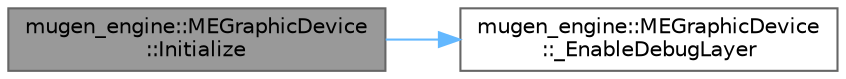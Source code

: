 digraph "mugen_engine::MEGraphicDevice::Initialize"
{
 // LATEX_PDF_SIZE
  bgcolor="transparent";
  edge [fontname=Helvetica,fontsize=10,labelfontname=Helvetica,labelfontsize=10];
  node [fontname=Helvetica,fontsize=10,shape=box,height=0.2,width=0.4];
  rankdir="LR";
  Node1 [id="Node000001",label="mugen_engine::MEGraphicDevice\l::Initialize",height=0.2,width=0.4,color="gray40", fillcolor="grey60", style="filled", fontcolor="black",tooltip="最初に必ず呼ばれる初期化処理"];
  Node1 -> Node2 [id="edge1_Node000001_Node000002",color="steelblue1",style="solid",tooltip=" "];
  Node2 [id="Node000002",label="mugen_engine::MEGraphicDevice\l::_EnableDebugLayer",height=0.2,width=0.4,color="grey40", fillcolor="white", style="filled",URL="$classmugen__engine_1_1_m_e_graphic_device.html#a74a4671e5b24b4fbfb56f9e85812fad6",tooltip="デバッグレイヤーの有効化"];
}
